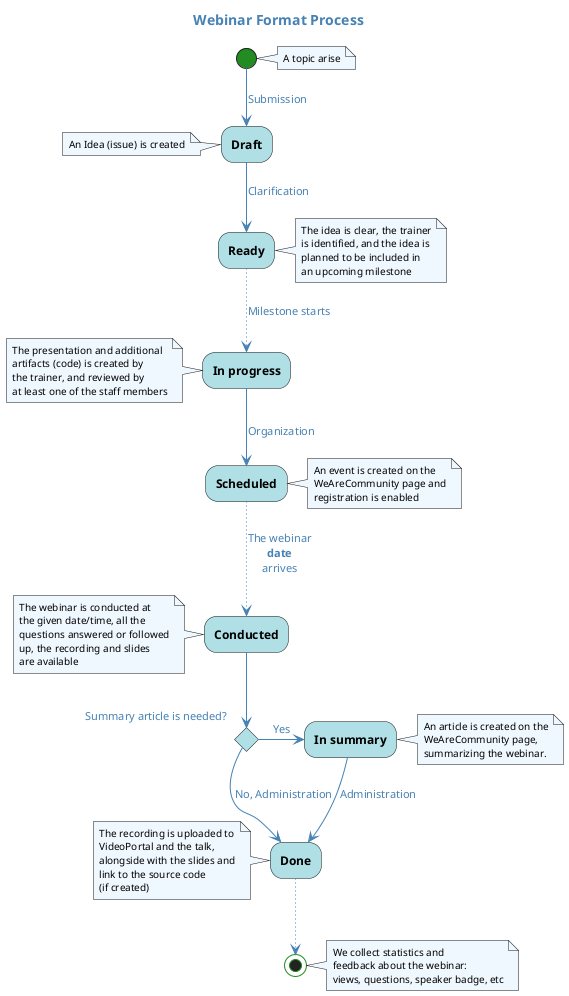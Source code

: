 @startuml

title Webinar Format Process

skinparam defaultFontName Ubuntu Light
skinparam backgroundColor transparent
skinparam titleFontColor SteelBlue

skinparam activity {
    BackgroundColor PowderBlue
    StartColor ForestGreen
    EndColor ForestGreen
    FontStyle bold
}

skinparam arrow {
    Color SteelBlue
    FontColor SteelBlue
}

skinparam note {
    BackgroundColor AliceBlue
    FontSize 10
}

note right
    A topic arise
end note

(*) -->[Submission] Draft

note left
    An Idea (issue) is created
end note

-->[Clarification] Ready

note right
    The idea is clear, the trainer
    is identified, and the idea is
    planned to be included in
    an upcoming milestone
end note

..>[Milestone starts] In progress

note left
    The presentation and additional
    artifacts (code) is created by
    the trainer, and reviewed by
    at least one of the staff members
end note

-->[Organization] Scheduled

note right
    An event is created on the
    WeAreCommunity page and
    registration is enabled
end note

..>[The webinar\n**date**\narrives] Conducted

note left
    The webinar is conducted at
    the given date/time, all the
    questions answered or followed
    up, the recording and slides
    are available
end note

if "Summary article is needed?" then
    -right->[Yes] In summary

    note right
        An article is created on the
        WeAreCommunity page,
        summarizing the webinar.
    end note

    -->[Administration] Done
else
    -->[No, Administration] Done
endif

note left
    The recording is uploaded to
    VideoPortal and the talk,
    alongside with the slides and
    link to the source code
    (if created)
end note

..> (*)

note right
    We collect statistics and
    feedback about the webinar:
    views, questions, speaker badge, etc
end note

@enduml